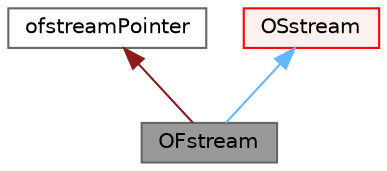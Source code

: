 digraph "OFstream"
{
 // LATEX_PDF_SIZE
  bgcolor="transparent";
  edge [fontname=Helvetica,fontsize=10,labelfontname=Helvetica,labelfontsize=10];
  node [fontname=Helvetica,fontsize=10,shape=box,height=0.2,width=0.4];
  Node1 [id="Node000001",label="OFstream",height=0.2,width=0.4,color="gray40", fillcolor="grey60", style="filled", fontcolor="black",tooltip="Output to file stream, using an OSstream."];
  Node2 -> Node1 [id="edge1_Node000001_Node000002",dir="back",color="firebrick4",style="solid",tooltip=" "];
  Node2 [id="Node000002",label="ofstreamPointer",height=0.2,width=0.4,color="gray40", fillcolor="white", style="filled",URL="$classFoam_1_1ofstreamPointer.html",tooltip="A wrapped std::ofstream with possible compression handling (ogzstream) that behaves much like a std::..."];
  Node3 -> Node1 [id="edge2_Node000001_Node000003",dir="back",color="steelblue1",style="solid",tooltip=" "];
  Node3 [id="Node000003",label="OSstream",height=0.2,width=0.4,color="red", fillcolor="#FFF0F0", style="filled",URL="$classFoam_1_1OSstream.html",tooltip="Generic output stream using a standard (STL) stream."];
}
